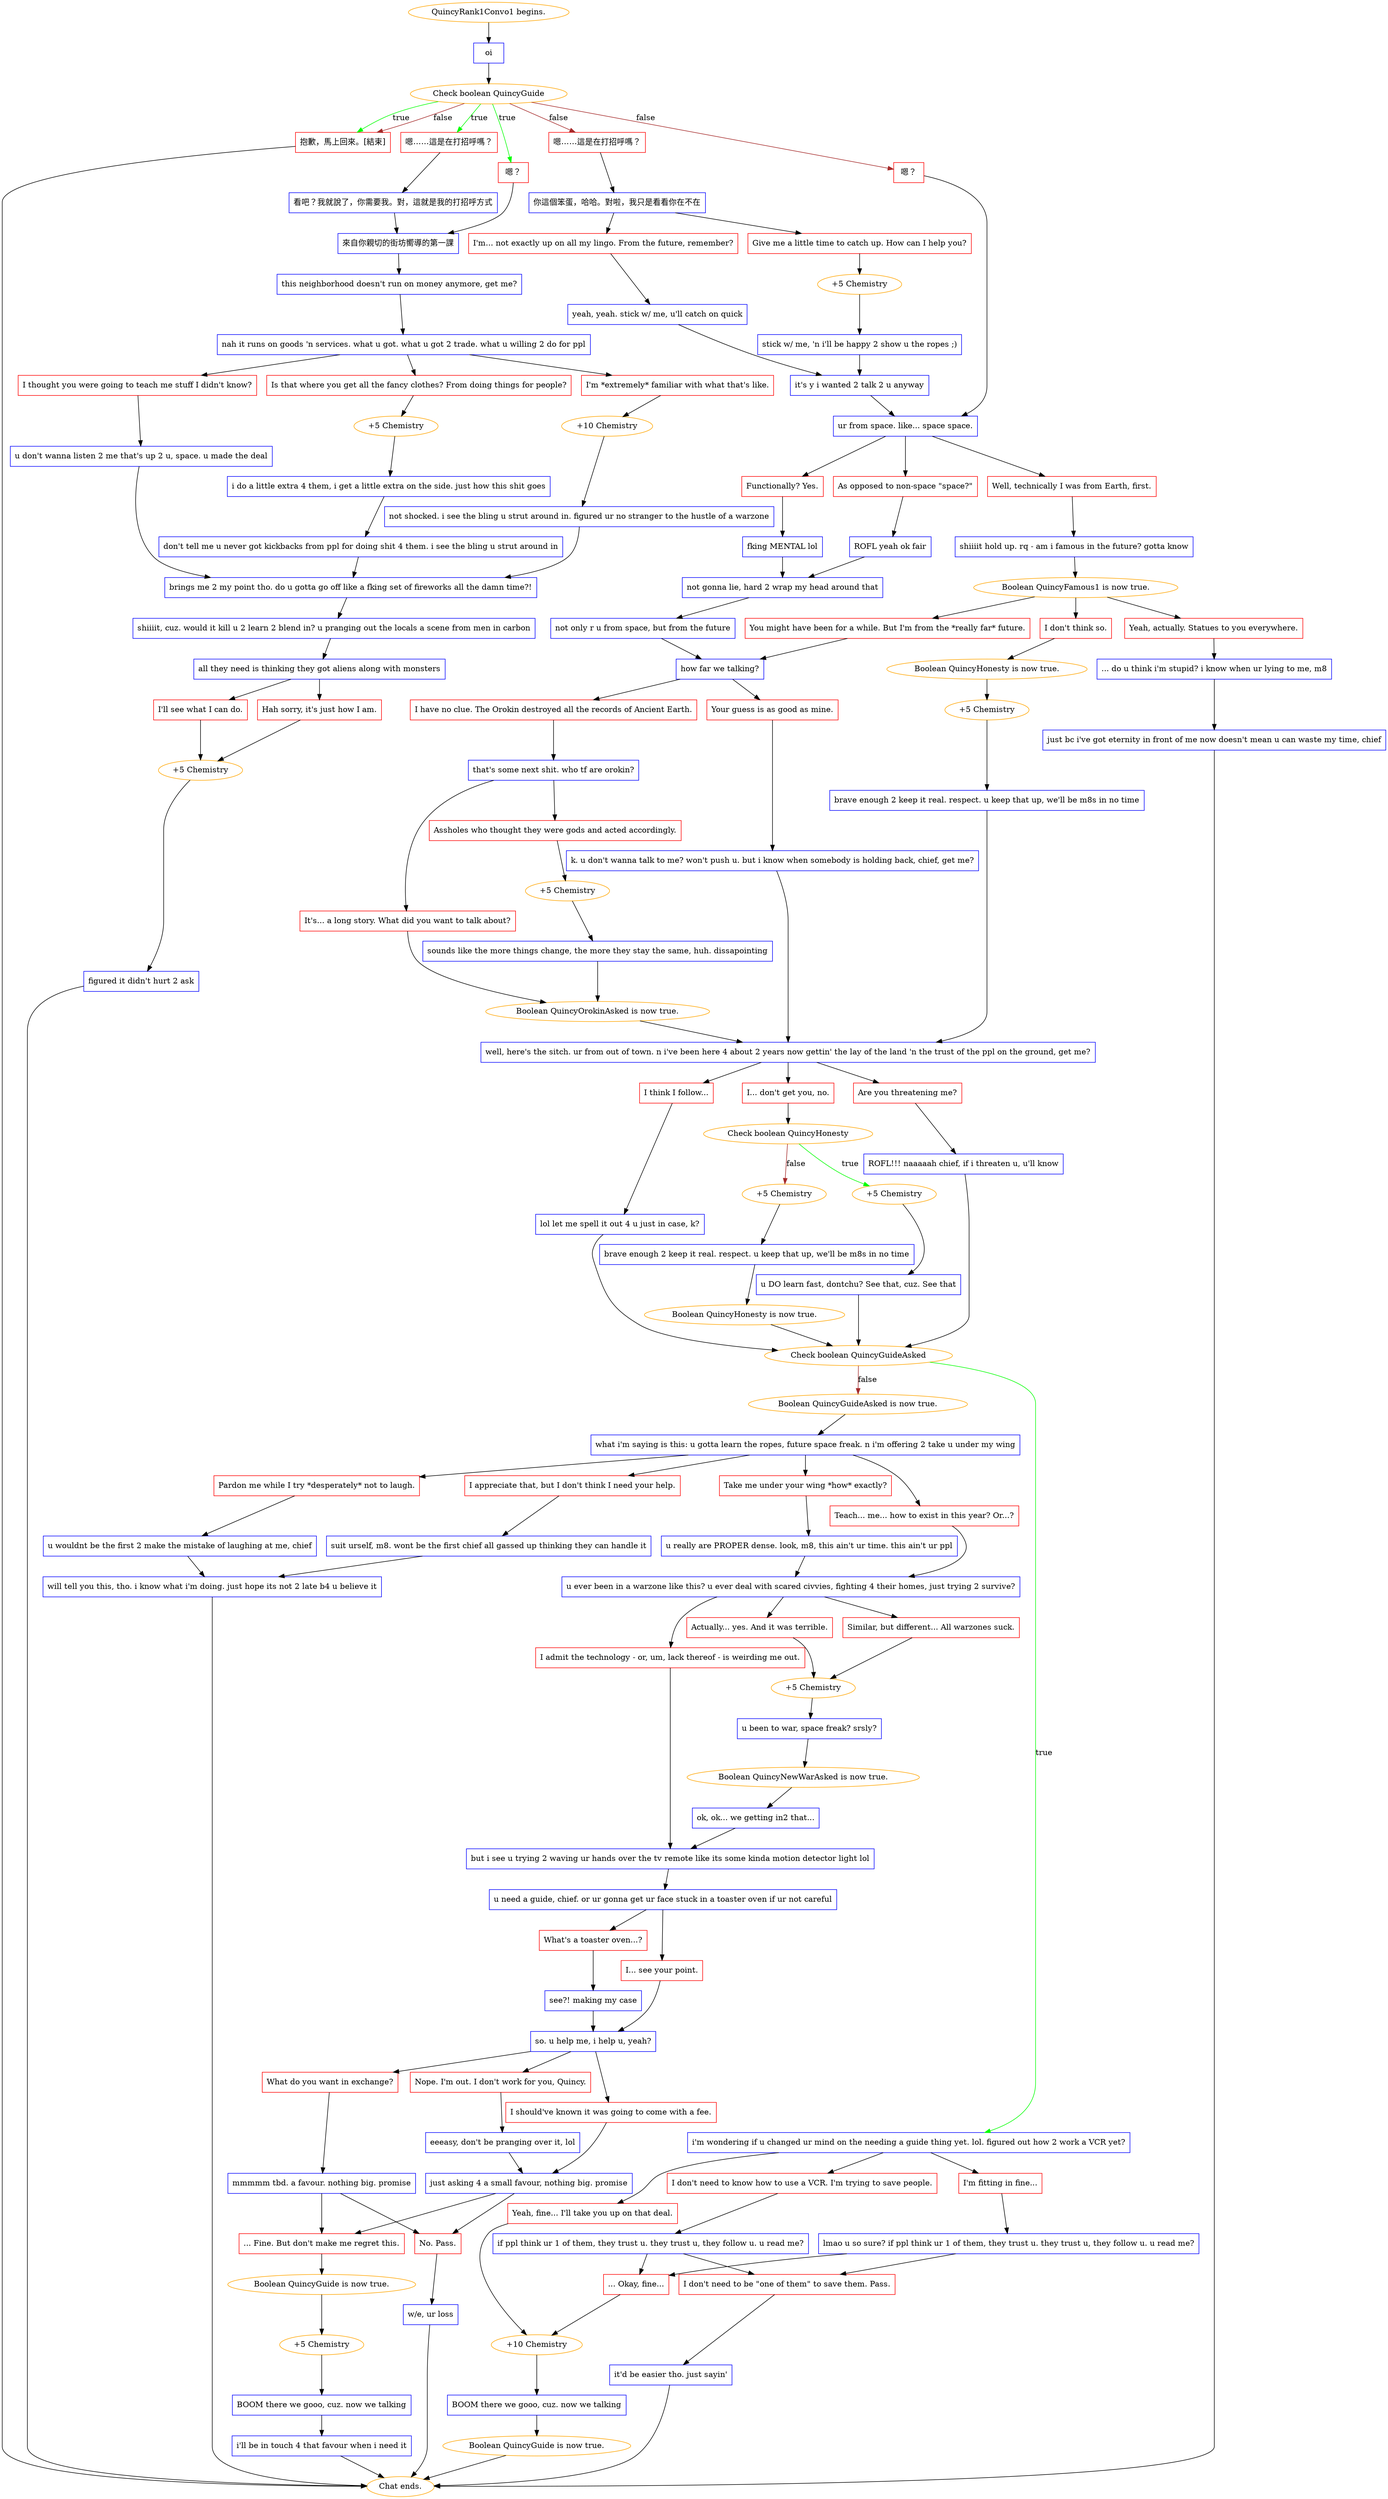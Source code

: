 digraph {
	"QuincyRank1Convo1 begins." [color=orange];
		"QuincyRank1Convo1 begins." -> j2438350782;
	j2438350782 [label="oi",shape=box,color=blue];
		j2438350782 -> j2449301634;
	j2449301634 [label="Check boolean QuincyGuide",color=orange];
		j2449301634 -> j3632355893 [label=true,color=green];
		j2449301634 -> j3683286727 [label=true,color=green];
		j2449301634 -> j1147529078 [label=true,color=green];
		j2449301634 -> j3632355893 [label=false,color=brown];
		j2449301634 -> j68722120 [label=false,color=brown];
		j2449301634 -> j3866510111 [label=false,color=brown];
	j3632355893 [label="抱歉，馬上回來。[結束]",shape=box,color=red];
		j3632355893 -> "Chat ends.";
	j3683286727 [label="嗯……這是在打招呼嗎？",shape=box,color=red];
		j3683286727 -> j20506865;
	j1147529078 [label="嗯？",shape=box,color=red];
		j1147529078 -> j4063869618;
	j68722120 [label="嗯……這是在打招呼嗎？",shape=box,color=red];
		j68722120 -> j3474263508;
	j3866510111 [label="嗯？",shape=box,color=red];
		j3866510111 -> j579938547;
	"Chat ends." [color=orange];
	j20506865 [label="看吧？我就說了，你需要我。對，這就是我的打招呼方式",shape=box,color=blue];
		j20506865 -> j4063869618;
	j4063869618 [label="來自你親切的街坊嚮導的第一課",shape=box,color=blue];
		j4063869618 -> j1524459604;
	j3474263508 [label="你這個笨蛋，哈哈。對啦，我只是看看你在不在",shape=box,color=blue];
		j3474263508 -> j3711140629;
		j3474263508 -> j2715112763;
	j579938547 [label="ur from space. like... space space.",shape=box,color=blue];
		j579938547 -> j3745254837;
		j579938547 -> j560319523;
		j579938547 -> j2076219534;
	j1524459604 [label="this neighborhood doesn't run on money anymore, get me?",shape=box,color=blue];
		j1524459604 -> j2684426890;
	j3711140629 [label="I'm... not exactly up on all my lingo. From the future, remember?",shape=box,color=red];
		j3711140629 -> j3814199209;
	j2715112763 [label="Give me a little time to catch up. How can I help you?",shape=box,color=red];
		j2715112763 -> j2016994759;
	j3745254837 [label="As opposed to non-space \"space?\"",shape=box,color=red];
		j3745254837 -> j1826699028;
	j560319523 [label="Functionally? Yes.",shape=box,color=red];
		j560319523 -> j2118881118;
	j2076219534 [label="Well, technically I was from Earth, first.",shape=box,color=red];
		j2076219534 -> j2986624039;
	j2684426890 [label="nah it runs on goods 'n services. what u got. what u got 2 trade. what u willing 2 do for ppl",shape=box,color=blue];
		j2684426890 -> j2397677434;
		j2684426890 -> j1050769889;
		j2684426890 -> j1692463715;
	j3814199209 [label="yeah, yeah. stick w/ me, u'll catch on quick",shape=box,color=blue];
		j3814199209 -> j3423725850;
	j2016994759 [label="+5 Chemistry",color=orange];
		j2016994759 -> j4161968730;
	j1826699028 [label="ROFL yeah ok fair",shape=box,color=blue];
		j1826699028 -> j4060506146;
	j2118881118 [label="fking MENTAL lol",shape=box,color=blue];
		j2118881118 -> j4060506146;
	j2986624039 [label="shiiiit hold up. rq - am i famous in the future? gotta know",shape=box,color=blue];
		j2986624039 -> j484092733;
	j2397677434 [label="Is that where you get all the fancy clothes? From doing things for people?",shape=box,color=red];
		j2397677434 -> j2138945857;
	j1050769889 [label="I'm *extremely* familiar with what that's like.",shape=box,color=red];
		j1050769889 -> j1832861219;
	j1692463715 [label="I thought you were going to teach me stuff I didn't know?",shape=box,color=red];
		j1692463715 -> j281444548;
	j3423725850 [label="it's y i wanted 2 talk 2 u anyway",shape=box,color=blue];
		j3423725850 -> j579938547;
	j4161968730 [label="stick w/ me, 'n i'll be happy 2 show u the ropes ;)",shape=box,color=blue];
		j4161968730 -> j3423725850;
	j4060506146 [label="not gonna lie, hard 2 wrap my head around that",shape=box,color=blue];
		j4060506146 -> j2872279204;
	j484092733 [label="Boolean QuincyFamous1 is now true.",color=orange];
		j484092733 -> j258688578;
		j484092733 -> j1104861115;
		j484092733 -> j1676595599;
	j2138945857 [label="+5 Chemistry",color=orange];
		j2138945857 -> j3362807263;
	j1832861219 [label="+10 Chemistry",color=orange];
		j1832861219 -> j3530064331;
	j281444548 [label="u don't wanna listen 2 me that's up 2 u, space. u made the deal",shape=box,color=blue];
		j281444548 -> j1801265763;
	j2872279204 [label="not only r u from space, but from the future",shape=box,color=blue];
		j2872279204 -> j3906470644;
	j258688578 [label="Yeah, actually. Statues to you everywhere.",shape=box,color=red];
		j258688578 -> j414581687;
	j1104861115 [label="I don't think so.",shape=box,color=red];
		j1104861115 -> j2927066774;
	j1676595599 [label="You might have been for a while. But I'm from the *really far* future.",shape=box,color=red];
		j1676595599 -> j3906470644;
	j3362807263 [label="i do a little extra 4 them, i get a little extra on the side. just how this shit goes",shape=box,color=blue];
		j3362807263 -> j333152410;
	j3530064331 [label="not shocked. i see the bling u strut around in. figured ur no stranger to the hustle of a warzone",shape=box,color=blue];
		j3530064331 -> j1801265763;
	j1801265763 [label="brings me 2 my point tho. do u gotta go off like a fking set of fireworks all the damn time?!",shape=box,color=blue];
		j1801265763 -> j2706973324;
	j3906470644 [label="how far we talking?",shape=box,color=blue];
		j3906470644 -> j3733595244;
		j3906470644 -> j1811147109;
	j414581687 [label="... do u think i'm stupid? i know when ur lying to me, m8",shape=box,color=blue];
		j414581687 -> j3071367421;
	j2927066774 [label="Boolean QuincyHonesty is now true.",color=orange];
		j2927066774 -> j920652602;
	j333152410 [label="don't tell me u never got kickbacks from ppl for doing shit 4 them. i see the bling u strut around in",shape=box,color=blue];
		j333152410 -> j1801265763;
	j2706973324 [label="shiiiit, cuz. would it kill u 2 learn 2 blend in? u pranging out the locals a scene from men in carbon",shape=box,color=blue];
		j2706973324 -> j3083895074;
	j3733595244 [label="Your guess is as good as mine.",shape=box,color=red];
		j3733595244 -> j745051135;
	j1811147109 [label="I have no clue. The Orokin destroyed all the records of Ancient Earth.",shape=box,color=red];
		j1811147109 -> j1031826281;
	j3071367421 [label="just bc i've got eternity in front of me now doesn't mean u can waste my time, chief",shape=box,color=blue];
		j3071367421 -> "Chat ends.";
	j920652602 [label="+5 Chemistry",color=orange];
		j920652602 -> j2807622891;
	j3083895074 [label="all they need is thinking they got aliens along with monsters",shape=box,color=blue];
		j3083895074 -> j2455818085;
		j3083895074 -> j213877013;
	j745051135 [label="k. u don't wanna talk to me? won't push u. but i know when somebody is holding back, chief, get me?",shape=box,color=blue];
		j745051135 -> j293434476;
	j1031826281 [label="that's some next shit. who tf are orokin?",shape=box,color=blue];
		j1031826281 -> j1033886466;
		j1031826281 -> j2724765163;
	j2807622891 [label="brave enough 2 keep it real. respect. u keep that up, we'll be m8s in no time",shape=box,color=blue];
		j2807622891 -> j293434476;
	j2455818085 [label="I'll see what I can do.",shape=box,color=red];
		j2455818085 -> j1638944159;
	j213877013 [label="Hah sorry, it's just how I am.",shape=box,color=red];
		j213877013 -> j1638944159;
	j293434476 [label="well, here's the sitch. ur from out of town. n i've been here 4 about 2 years now gettin' the lay of the land 'n the trust of the ppl on the ground, get me?",shape=box,color=blue];
		j293434476 -> j3596377082;
		j293434476 -> j4189890772;
		j293434476 -> j1874333983;
	j1033886466 [label="It's... a long story. What did you want to talk about?",shape=box,color=red];
		j1033886466 -> j1347222581;
	j2724765163 [label="Assholes who thought they were gods and acted accordingly.",shape=box,color=red];
		j2724765163 -> j1745373342;
	j1638944159 [label="+5 Chemistry",color=orange];
		j1638944159 -> j4154359554;
	j3596377082 [label="I... don't get you, no.",shape=box,color=red];
		j3596377082 -> j513835299;
	j4189890772 [label="Are you threatening me?",shape=box,color=red];
		j4189890772 -> j3098006723;
	j1874333983 [label="I think I follow...",shape=box,color=red];
		j1874333983 -> j1513014941;
	j1347222581 [label="Boolean QuincyOrokinAsked is now true.",color=orange];
		j1347222581 -> j293434476;
	j1745373342 [label="+5 Chemistry",color=orange];
		j1745373342 -> j437014692;
	j4154359554 [label="figured it didn't hurt 2 ask",shape=box,color=blue];
		j4154359554 -> "Chat ends.";
	j513835299 [label="Check boolean QuincyHonesty",color=orange];
		j513835299 -> j4129652533 [label=true,color=green];
		j513835299 -> j2615128823 [label=false,color=brown];
	j3098006723 [label="ROFL!!! naaaaah chief, if i threaten u, u'll know",shape=box,color=blue];
		j3098006723 -> j3623539589;
	j1513014941 [label="lol let me spell it out 4 u just in case, k?",shape=box,color=blue];
		j1513014941 -> j3623539589;
	j437014692 [label="sounds like the more things change, the more they stay the same, huh. dissapointing",shape=box,color=blue];
		j437014692 -> j1347222581;
	j4129652533 [label="+5 Chemistry",color=orange];
		j4129652533 -> j44147290;
	j2615128823 [label="+5 Chemistry",color=orange];
		j2615128823 -> j1650066986;
	j3623539589 [label="Check boolean QuincyGuideAsked",color=orange];
		j3623539589 -> j3876604216 [label=true,color=green];
		j3623539589 -> j487796112 [label=false,color=brown];
	j44147290 [label="u DO learn fast, dontchu? See that, cuz. See that",shape=box,color=blue];
		j44147290 -> j3623539589;
	j1650066986 [label="brave enough 2 keep it real. respect. u keep that up, we'll be m8s in no time",shape=box,color=blue];
		j1650066986 -> j2278913829;
	j3876604216 [label="i'm wondering if u changed ur mind on the needing a guide thing yet. lol. figured out how 2 work a VCR yet?",shape=box,color=blue];
		j3876604216 -> j1664459359;
		j3876604216 -> j3167467270;
		j3876604216 -> j3623424551;
	j487796112 [label="Boolean QuincyGuideAsked is now true.",color=orange];
		j487796112 -> j3868380707;
	j2278913829 [label="Boolean QuincyHonesty is now true.",color=orange];
		j2278913829 -> j3623539589;
	j1664459359 [label="Yeah, fine... I'll take you up on that deal.",shape=box,color=red];
		j1664459359 -> j1666203165;
	j3167467270 [label="I'm fitting in fine...",shape=box,color=red];
		j3167467270 -> j2897941079;
	j3623424551 [label="I don't need to know how to use a VCR. I'm trying to save people.",shape=box,color=red];
		j3623424551 -> j2333005456;
	j3868380707 [label="what i'm saying is this: u gotta learn the ropes, future space freak. n i'm offering 2 take u under my wing",shape=box,color=blue];
		j3868380707 -> j100847242;
		j3868380707 -> j4125535568;
		j3868380707 -> j1694777401;
		j3868380707 -> j1061134682;
	j1666203165 [label="+10 Chemistry",color=orange];
		j1666203165 -> j43190012;
	j2897941079 [label="lmao u so sure? if ppl think ur 1 of them, they trust u. they trust u, they follow u. u read me?",shape=box,color=blue];
		j2897941079 -> j736136721;
		j2897941079 -> j3777860306;
	j2333005456 [label="if ppl think ur 1 of them, they trust u. they trust u, they follow u. u read me?",shape=box,color=blue];
		j2333005456 -> j736136721;
		j2333005456 -> j3777860306;
	j100847242 [label="Teach... me... how to exist in this year? Or...?",shape=box,color=red];
		j100847242 -> j1227362377;
	j4125535568 [label="Take me under your wing *how* exactly?",shape=box,color=red];
		j4125535568 -> j3271559718;
	j1694777401 [label="Pardon me while I try *desperately* not to laugh.",shape=box,color=red];
		j1694777401 -> j1908908188;
	j1061134682 [label="I appreciate that, but I don't think I need your help.",shape=box,color=red];
		j1061134682 -> j113527695;
	j43190012 [label="BOOM there we gooo, cuz. now we talking",shape=box,color=blue];
		j43190012 -> j1991430692;
	j736136721 [label="... Okay, fine...",shape=box,color=red];
		j736136721 -> j1666203165;
	j3777860306 [label="I don't need to be \"one of them\" to save them. Pass.",shape=box,color=red];
		j3777860306 -> j3894586034;
	j1227362377 [label="u ever been in a warzone like this? u ever deal with scared civvies, fighting 4 their homes, just trying 2 survive?",shape=box,color=blue];
		j1227362377 -> j3958995023;
		j1227362377 -> j3395095005;
		j1227362377 -> j2802238377;
	j3271559718 [label="u really are PROPER dense. look, m8, this ain't ur time. this ain't ur ppl",shape=box,color=blue];
		j3271559718 -> j1227362377;
	j1908908188 [label="u wouldnt be the first 2 make the mistake of laughing at me, chief",shape=box,color=blue];
		j1908908188 -> j587394880;
	j113527695 [label="suit urself, m8. wont be the first chief all gassed up thinking they can handle it",shape=box,color=blue];
		j113527695 -> j587394880;
	j1991430692 [label="Boolean QuincyGuide is now true.",color=orange];
		j1991430692 -> "Chat ends.";
	j3894586034 [label="it'd be easier tho. just sayin'",shape=box,color=blue];
		j3894586034 -> "Chat ends.";
	j3958995023 [label="I admit the technology - or, um, lack thereof - is weirding me out.",shape=box,color=red];
		j3958995023 -> j660336981;
	j3395095005 [label="Similar, but different... All warzones suck.",shape=box,color=red];
		j3395095005 -> j3164008510;
	j2802238377 [label="Actually... yes. And it was terrible.",shape=box,color=red];
		j2802238377 -> j3164008510;
	j587394880 [label="will tell you this, tho. i know what i'm doing. just hope its not 2 late b4 u believe it",shape=box,color=blue];
		j587394880 -> "Chat ends.";
	j660336981 [label="but i see u trying 2 waving ur hands over the tv remote like its some kinda motion detector light lol",shape=box,color=blue];
		j660336981 -> j88284360;
	j3164008510 [label="+5 Chemistry",color=orange];
		j3164008510 -> j4256284901;
	j88284360 [label="u need a guide, chief. or ur gonna get ur face stuck in a toaster oven if ur not careful",shape=box,color=blue];
		j88284360 -> j3910681183;
		j88284360 -> j1906368266;
	j4256284901 [label="u been to war, space freak? srsly?",shape=box,color=blue];
		j4256284901 -> j3218414872;
	j3910681183 [label="What's a toaster oven...?",shape=box,color=red];
		j3910681183 -> j868703299;
	j1906368266 [label="I... see your point.",shape=box,color=red];
		j1906368266 -> j3855015242;
	j3218414872 [label="Boolean QuincyNewWarAsked is now true.",color=orange];
		j3218414872 -> j61182330;
	j868703299 [label="see?! making my case",shape=box,color=blue];
		j868703299 -> j3855015242;
	j3855015242 [label="so. u help me, i help u, yeah?",shape=box,color=blue];
		j3855015242 -> j1493487463;
		j3855015242 -> j79903649;
		j3855015242 -> j363596397;
	j61182330 [label="ok, ok... we getting in2 that...",shape=box,color=blue];
		j61182330 -> j660336981;
	j1493487463 [label="What do you want in exchange?",shape=box,color=red];
		j1493487463 -> j688202577;
	j79903649 [label="I should've known it was going to come with a fee.",shape=box,color=red];
		j79903649 -> j2784999229;
	j363596397 [label="Nope. I'm out. I don't work for you, Quincy.",shape=box,color=red];
		j363596397 -> j787426336;
	j688202577 [label="mmmmm tbd. a favour. nothing big. promise",shape=box,color=blue];
		j688202577 -> j1217281421;
		j688202577 -> j3217137224;
	j2784999229 [label="just asking 4 a small favour, nothing big. promise",shape=box,color=blue];
		j2784999229 -> j1217281421;
		j2784999229 -> j3217137224;
	j787426336 [label="eeeasy, don't be pranging over it, lol",shape=box,color=blue];
		j787426336 -> j2784999229;
	j1217281421 [label="... Fine. But don't make me regret this.",shape=box,color=red];
		j1217281421 -> j964541841;
	j3217137224 [label="No. Pass.",shape=box,color=red];
		j3217137224 -> j460588977;
	j964541841 [label="Boolean QuincyGuide is now true.",color=orange];
		j964541841 -> j544575072;
	j460588977 [label="w/e, ur loss",shape=box,color=blue];
		j460588977 -> "Chat ends.";
	j544575072 [label="+5 Chemistry",color=orange];
		j544575072 -> j2749541277;
	j2749541277 [label="BOOM there we gooo, cuz. now we talking",shape=box,color=blue];
		j2749541277 -> j721953081;
	j721953081 [label="i'll be in touch 4 that favour when i need it",shape=box,color=blue];
		j721953081 -> "Chat ends.";
}